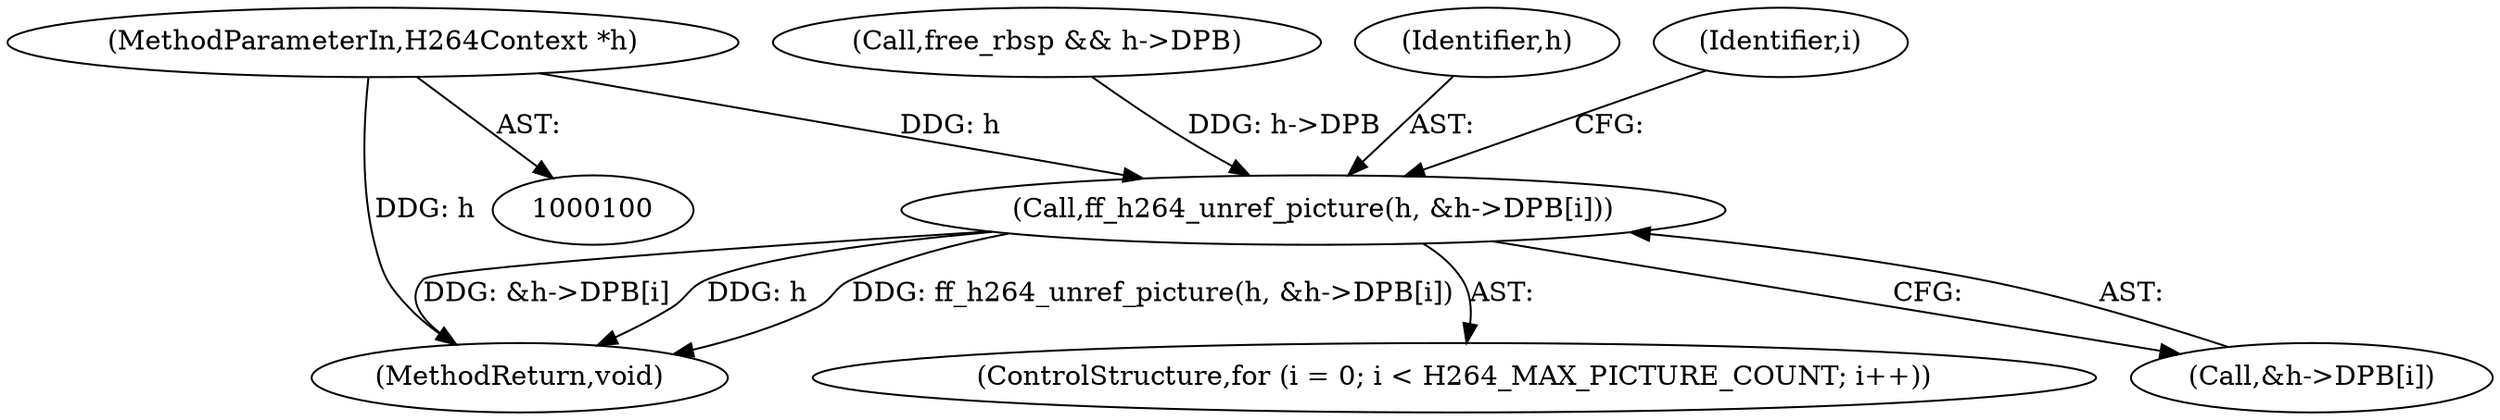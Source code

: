 digraph "0_FFmpeg_e8714f6f93d1a32f4e4655209960afcf4c185214@pointer" {
"1000101" [label="(MethodParameterIn,H264Context *h)"];
"1000206" [label="(Call,ff_h264_unref_picture(h, &h->DPB[i]))"];
"1000191" [label="(Call,free_rbsp && h->DPB)"];
"1000382" [label="(MethodReturn,void)"];
"1000197" [label="(ControlStructure,for (i = 0; i < H264_MAX_PICTURE_COUNT; i++))"];
"1000208" [label="(Call,&h->DPB[i])"];
"1000207" [label="(Identifier,h)"];
"1000101" [label="(MethodParameterIn,H264Context *h)"];
"1000206" [label="(Call,ff_h264_unref_picture(h, &h->DPB[i]))"];
"1000205" [label="(Identifier,i)"];
"1000101" -> "1000100"  [label="AST: "];
"1000101" -> "1000382"  [label="DDG: h"];
"1000101" -> "1000206"  [label="DDG: h"];
"1000206" -> "1000197"  [label="AST: "];
"1000206" -> "1000208"  [label="CFG: "];
"1000207" -> "1000206"  [label="AST: "];
"1000208" -> "1000206"  [label="AST: "];
"1000205" -> "1000206"  [label="CFG: "];
"1000206" -> "1000382"  [label="DDG: ff_h264_unref_picture(h, &h->DPB[i])"];
"1000206" -> "1000382"  [label="DDG: &h->DPB[i]"];
"1000206" -> "1000382"  [label="DDG: h"];
"1000191" -> "1000206"  [label="DDG: h->DPB"];
}
